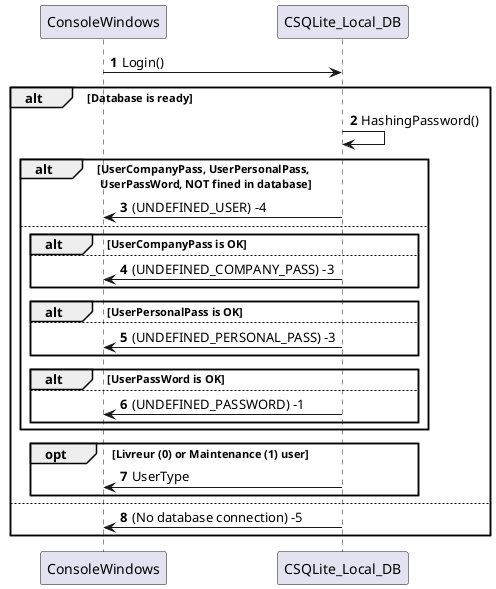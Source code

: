 @startuml


autonumber
ConsoleWindows-> CSQLite_Local_DB  : Login()

alt Database is ready
     CSQLite_Local_DB  -> CSQLite_Local_DB  : HashingPassword()

     alt UserCompanyPass, UserPersonalPass,\n UserPassWord, NOT fined in database
         CSQLite_Local_DB  -> ConsoleWindows : (UNDEFINED_USER) -4
     else

         alt UserCompanyPass is OK
         else
             CSQLite_Local_DB  -> ConsoleWindows:  (UNDEFINED_COMPANY_PASS) -3
         end

         alt UserPersonalPass is OK
         else
             CSQLite_Local_DB  -> ConsoleWindows: (UNDEFINED_PERSONAL_PASS) -3
         end

         alt UserPassWord is OK
         else
             CSQLite_Local_DB  -> ConsoleWindows: (UNDEFINED_PASSWORD) -1
         end
     end

     opt Livreur (0) or Maintenance (1) user
     CSQLite_Local_DB  -> ConsoleWindows : UserType
     end
else
     CSQLite_Local_DB  -> ConsoleWindows : (No database connection) -5
end

@enduml
